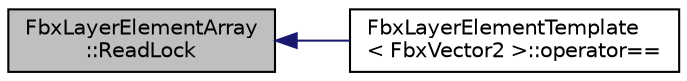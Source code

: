digraph "FbxLayerElementArray::ReadLock"
{
  edge [fontname="Helvetica",fontsize="10",labelfontname="Helvetica",labelfontsize="10"];
  node [fontname="Helvetica",fontsize="10",shape=record];
  rankdir="LR";
  Node100 [label="FbxLayerElementArray\l::ReadLock",height=0.2,width=0.4,color="black", fillcolor="grey75", style="filled", fontcolor="black"];
  Node100 -> Node101 [dir="back",color="midnightblue",fontsize="10",style="solid"];
  Node101 [label="FbxLayerElementTemplate\l\< FbxVector2 \>::operator==",height=0.2,width=0.4,color="black", fillcolor="white", style="filled",URL="$class_fbx_layer_element_template.html#a2519d2a629f652904ff64840e0c45780"];
}
